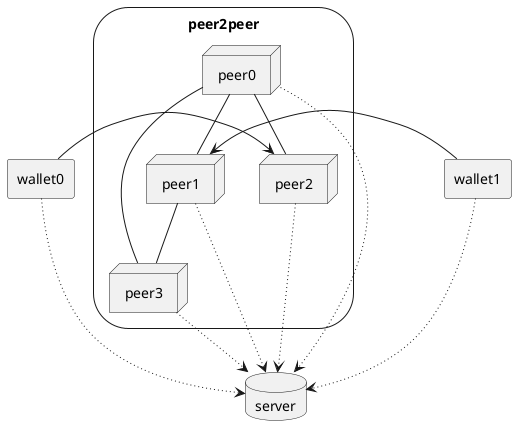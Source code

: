 @startuml
agent wallet0
agent wallet1

storage peer2peer{
  node peer0
  node peer1
  node peer2
  node peer3
}
database server

peer0 -- peer2
peer1 -- peer3
peer3 -- peer0
peer0 -- peer1

wallet0 -> peer2
wallet1 -> peer1
wallet0 ~~> server
wallet1 ~~> server

peer0 ~~> server
peer1 ~~> server
peer2 ~~> server
peer3 ~~> server

@enduml
